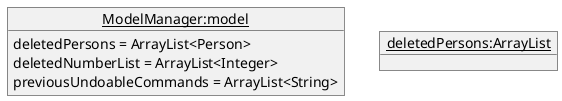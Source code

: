 @startuml
'https://plantuml.com/object-diagram

object "<u>ModelManager:model</u>" as model {
  deletedPersons = ArrayList<Person>
  deletedNumberList = ArrayList<Integer>
  previousUndoableCommands = ArrayList<String>
}

object "<u>deletedPersons:ArrayList</u>" as deletedPersons




@enduml
